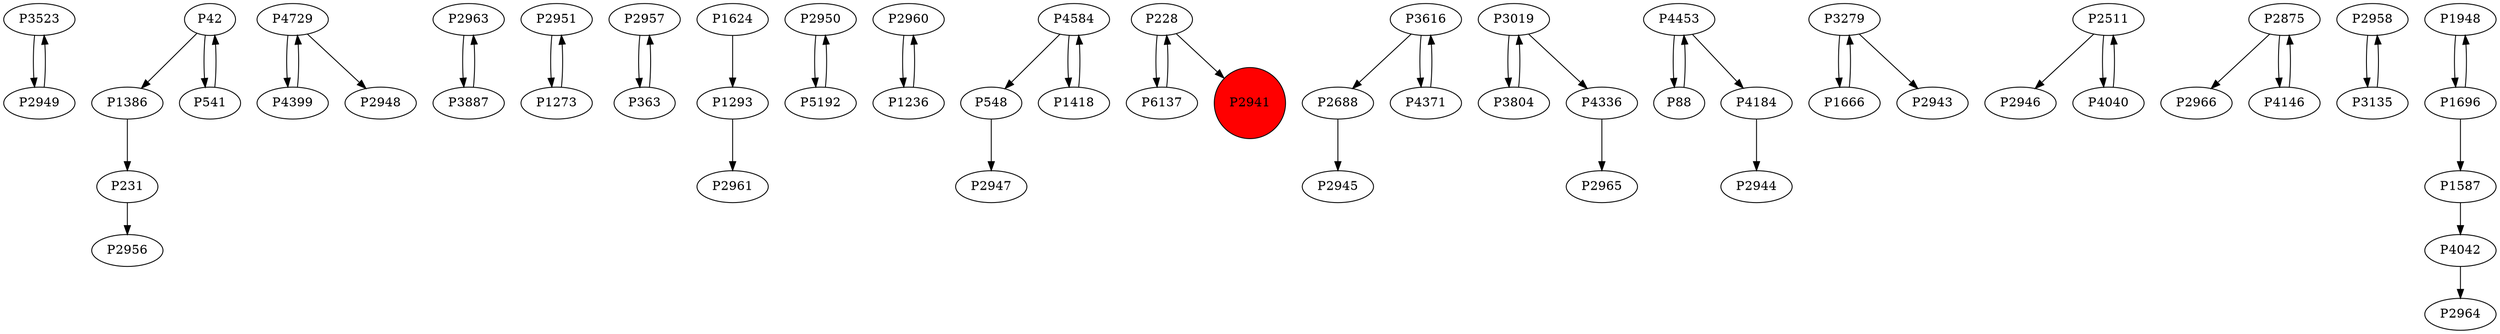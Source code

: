 digraph {
	P3523 -> P2949
	P231 -> P2956
	P4729 -> P4399
	P2963 -> P3887
	P2951 -> P1273
	P2957 -> P363
	P1293 -> P2961
	P1386 -> P231
	P2950 -> P5192
	P4399 -> P4729
	P1624 -> P1293
	P2960 -> P1236
	P4729 -> P2948
	P548 -> P2947
	P42 -> P1386
	P1236 -> P2960
	P1273 -> P2951
	P5192 -> P2950
	P228 -> P6137
	P3616 -> P2688
	P4336 -> P2965
	P3616 -> P4371
	P4584 -> P1418
	P4184 -> P2944
	P88 -> P4453
	P3279 -> P1666
	P4371 -> P3616
	P42 -> P541
	P2511 -> P2946
	P2875 -> P2966
	P541 -> P42
	P1666 -> P3279
	P4453 -> P88
	P3804 -> P3019
	P363 -> P2957
	P3279 -> P2943
	P3019 -> P3804
	P3019 -> P4336
	P4453 -> P4184
	P2958 -> P3135
	P3887 -> P2963
	P4040 -> P2511
	P1948 -> P1696
	P4584 -> P548
	P2511 -> P4040
	P4042 -> P2964
	P228 -> P2941
	P2688 -> P2945
	P4146 -> P2875
	P1587 -> P4042
	P2949 -> P3523
	P3135 -> P2958
	P1418 -> P4584
	P1696 -> P1948
	P2875 -> P4146
	P6137 -> P228
	P1696 -> P1587
	P2941 [shape=circle]
	P2941 [style=filled]
	P2941 [fillcolor=red]
}